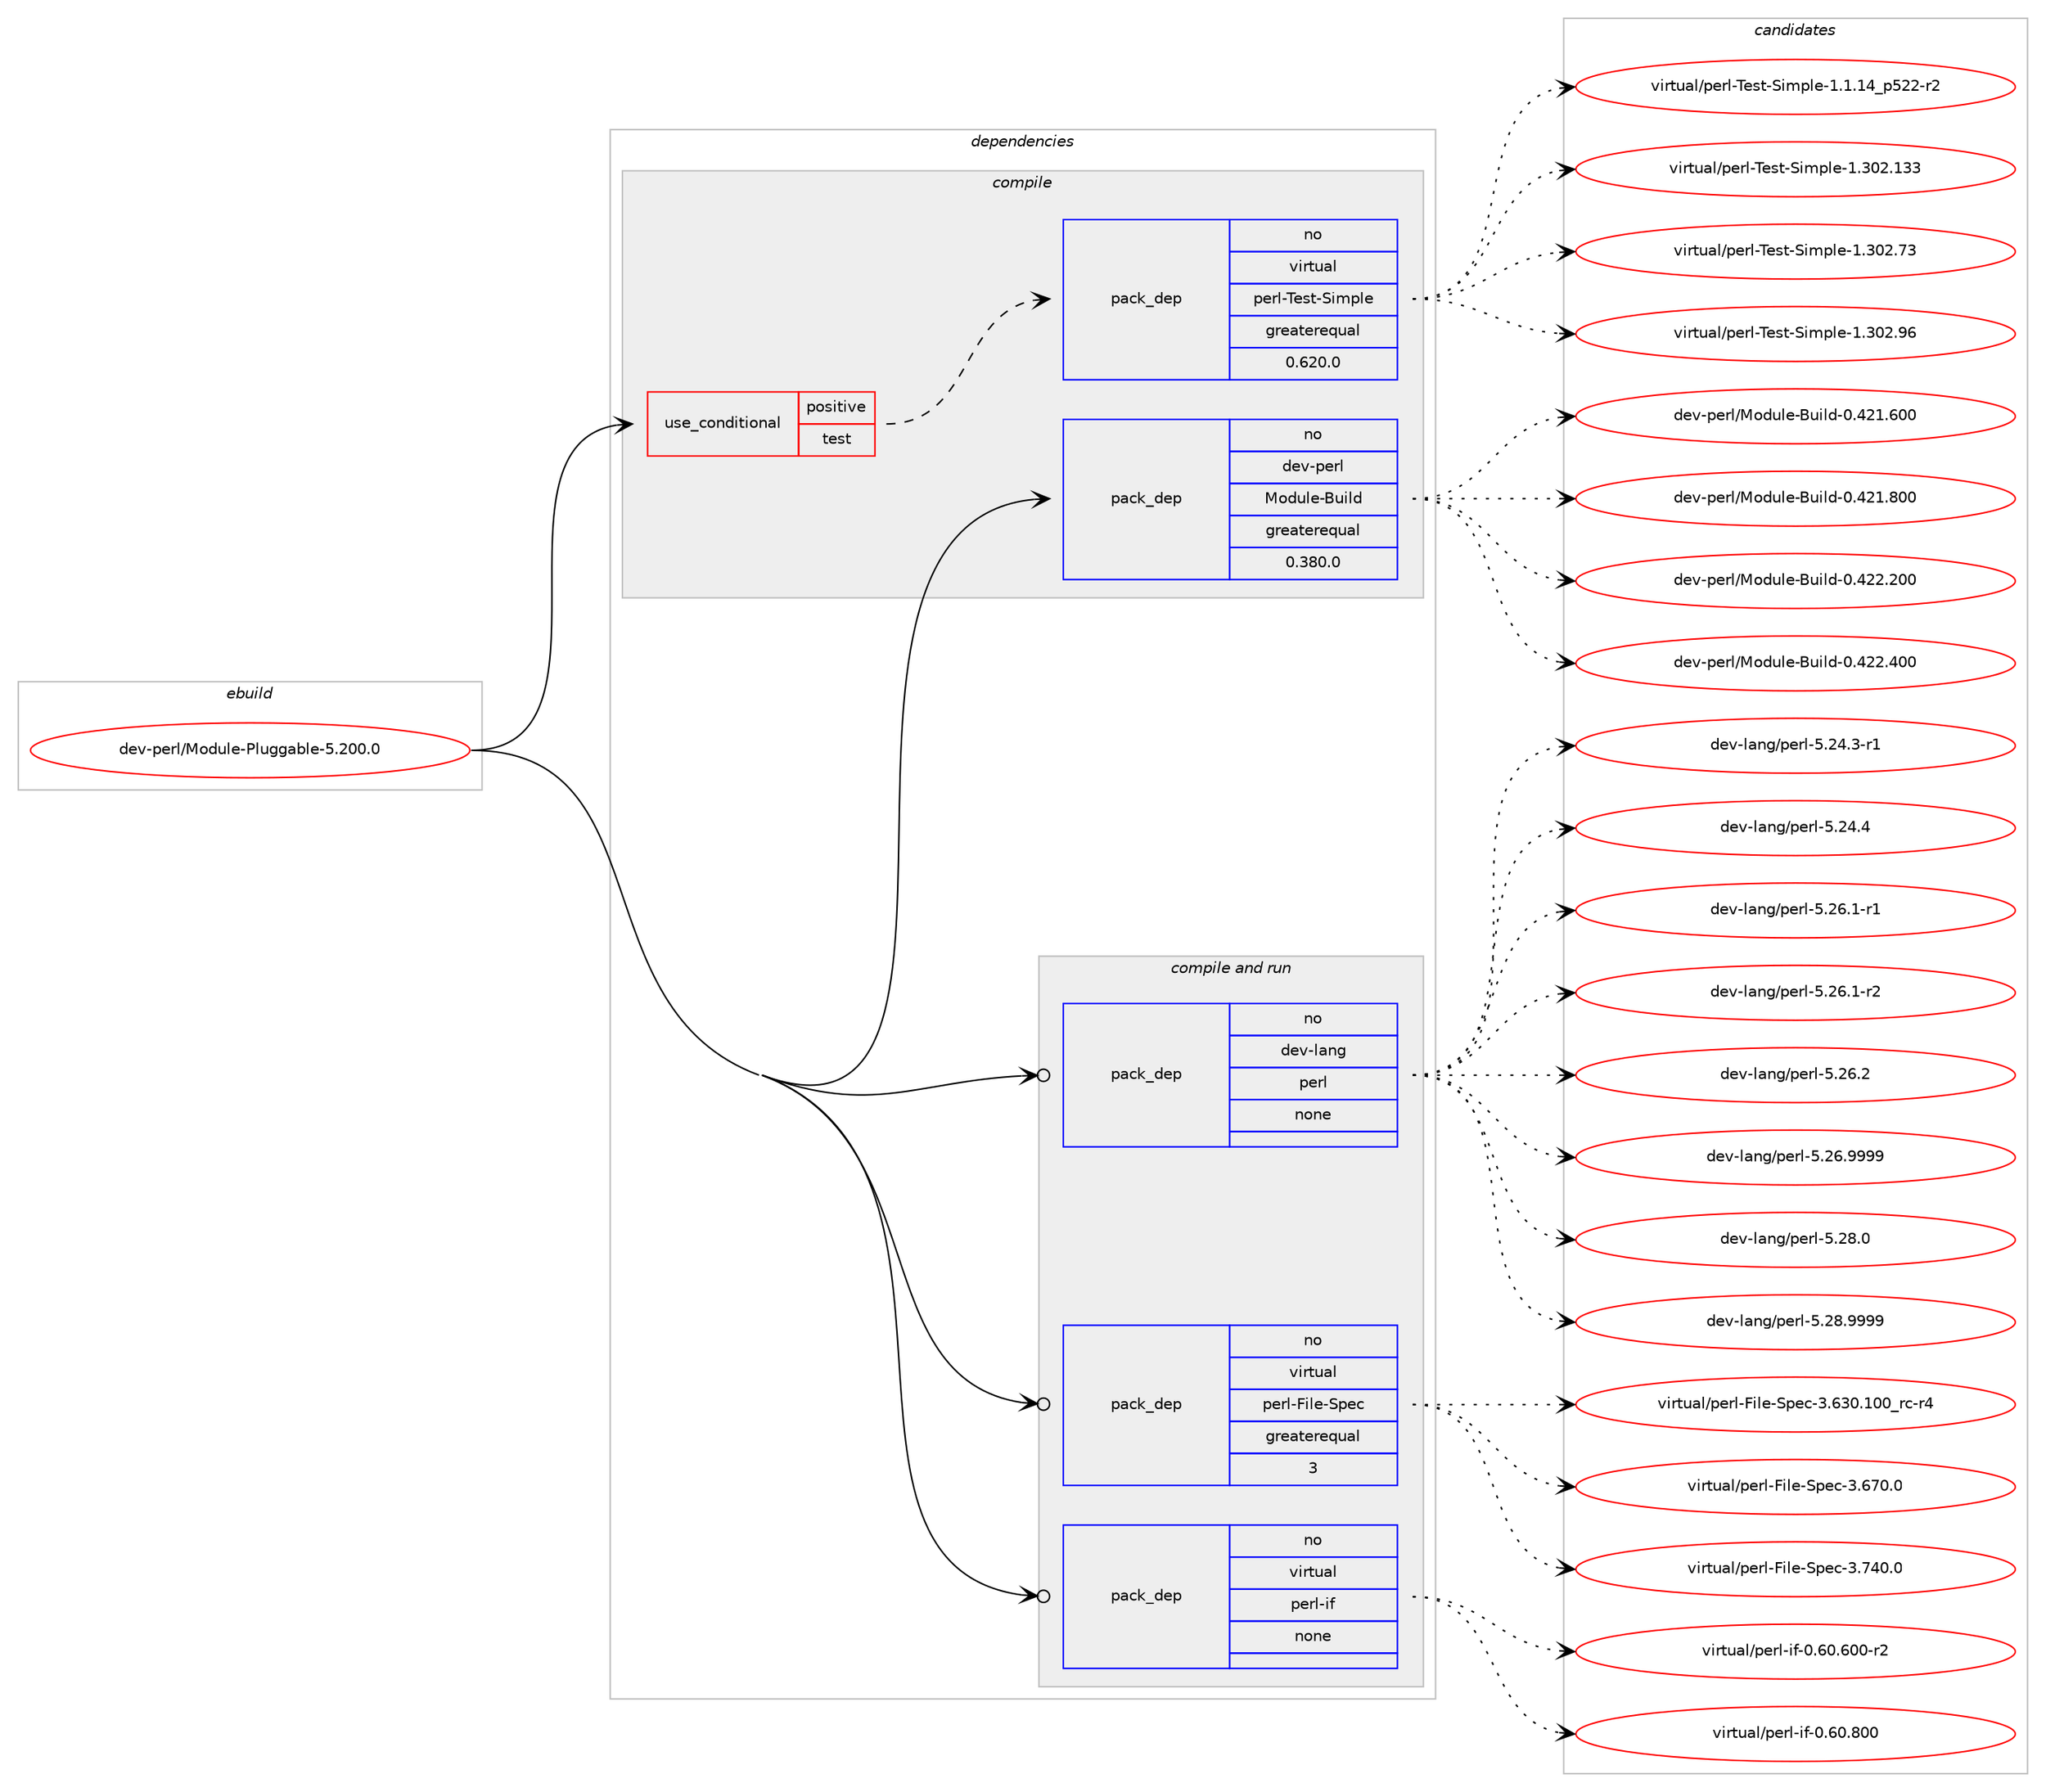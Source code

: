 digraph prolog {

# *************
# Graph options
# *************

newrank=true;
concentrate=true;
compound=true;
graph [rankdir=LR,fontname=Helvetica,fontsize=10,ranksep=1.5];#, ranksep=2.5, nodesep=0.2];
edge  [arrowhead=vee];
node  [fontname=Helvetica,fontsize=10];

# **********
# The ebuild
# **********

subgraph cluster_leftcol {
color=gray;
rank=same;
label=<<i>ebuild</i>>;
id [label="dev-perl/Module-Pluggable-5.200.0", color=red, width=4, href="../dev-perl/Module-Pluggable-5.200.0.svg"];
}

# ****************
# The dependencies
# ****************

subgraph cluster_midcol {
color=gray;
label=<<i>dependencies</i>>;
subgraph cluster_compile {
fillcolor="#eeeeee";
style=filled;
label=<<i>compile</i>>;
subgraph cond368445 {
dependency1384477 [label=<<TABLE BORDER="0" CELLBORDER="1" CELLSPACING="0" CELLPADDING="4"><TR><TD ROWSPAN="3" CELLPADDING="10">use_conditional</TD></TR><TR><TD>positive</TD></TR><TR><TD>test</TD></TR></TABLE>>, shape=none, color=red];
subgraph pack992977 {
dependency1384478 [label=<<TABLE BORDER="0" CELLBORDER="1" CELLSPACING="0" CELLPADDING="4" WIDTH="220"><TR><TD ROWSPAN="6" CELLPADDING="30">pack_dep</TD></TR><TR><TD WIDTH="110">no</TD></TR><TR><TD>virtual</TD></TR><TR><TD>perl-Test-Simple</TD></TR><TR><TD>greaterequal</TD></TR><TR><TD>0.620.0</TD></TR></TABLE>>, shape=none, color=blue];
}
dependency1384477:e -> dependency1384478:w [weight=20,style="dashed",arrowhead="vee"];
}
id:e -> dependency1384477:w [weight=20,style="solid",arrowhead="vee"];
subgraph pack992978 {
dependency1384479 [label=<<TABLE BORDER="0" CELLBORDER="1" CELLSPACING="0" CELLPADDING="4" WIDTH="220"><TR><TD ROWSPAN="6" CELLPADDING="30">pack_dep</TD></TR><TR><TD WIDTH="110">no</TD></TR><TR><TD>dev-perl</TD></TR><TR><TD>Module-Build</TD></TR><TR><TD>greaterequal</TD></TR><TR><TD>0.380.0</TD></TR></TABLE>>, shape=none, color=blue];
}
id:e -> dependency1384479:w [weight=20,style="solid",arrowhead="vee"];
}
subgraph cluster_compileandrun {
fillcolor="#eeeeee";
style=filled;
label=<<i>compile and run</i>>;
subgraph pack992979 {
dependency1384480 [label=<<TABLE BORDER="0" CELLBORDER="1" CELLSPACING="0" CELLPADDING="4" WIDTH="220"><TR><TD ROWSPAN="6" CELLPADDING="30">pack_dep</TD></TR><TR><TD WIDTH="110">no</TD></TR><TR><TD>dev-lang</TD></TR><TR><TD>perl</TD></TR><TR><TD>none</TD></TR><TR><TD></TD></TR></TABLE>>, shape=none, color=blue];
}
id:e -> dependency1384480:w [weight=20,style="solid",arrowhead="odotvee"];
subgraph pack992980 {
dependency1384481 [label=<<TABLE BORDER="0" CELLBORDER="1" CELLSPACING="0" CELLPADDING="4" WIDTH="220"><TR><TD ROWSPAN="6" CELLPADDING="30">pack_dep</TD></TR><TR><TD WIDTH="110">no</TD></TR><TR><TD>virtual</TD></TR><TR><TD>perl-File-Spec</TD></TR><TR><TD>greaterequal</TD></TR><TR><TD>3</TD></TR></TABLE>>, shape=none, color=blue];
}
id:e -> dependency1384481:w [weight=20,style="solid",arrowhead="odotvee"];
subgraph pack992981 {
dependency1384482 [label=<<TABLE BORDER="0" CELLBORDER="1" CELLSPACING="0" CELLPADDING="4" WIDTH="220"><TR><TD ROWSPAN="6" CELLPADDING="30">pack_dep</TD></TR><TR><TD WIDTH="110">no</TD></TR><TR><TD>virtual</TD></TR><TR><TD>perl-if</TD></TR><TR><TD>none</TD></TR><TR><TD></TD></TR></TABLE>>, shape=none, color=blue];
}
id:e -> dependency1384482:w [weight=20,style="solid",arrowhead="odotvee"];
}
subgraph cluster_run {
fillcolor="#eeeeee";
style=filled;
label=<<i>run</i>>;
}
}

# **************
# The candidates
# **************

subgraph cluster_choices {
rank=same;
color=gray;
label=<<i>candidates</i>>;

subgraph choice992977 {
color=black;
nodesep=1;
choice11810511411611797108471121011141084584101115116458310510911210810145494649464952951125350504511450 [label="virtual/perl-Test-Simple-1.1.14_p522-r2", color=red, width=4,href="../virtual/perl-Test-Simple-1.1.14_p522-r2.svg"];
choice11810511411611797108471121011141084584101115116458310510911210810145494651485046495151 [label="virtual/perl-Test-Simple-1.302.133", color=red, width=4,href="../virtual/perl-Test-Simple-1.302.133.svg"];
choice118105114116117971084711210111410845841011151164583105109112108101454946514850465551 [label="virtual/perl-Test-Simple-1.302.73", color=red, width=4,href="../virtual/perl-Test-Simple-1.302.73.svg"];
choice118105114116117971084711210111410845841011151164583105109112108101454946514850465754 [label="virtual/perl-Test-Simple-1.302.96", color=red, width=4,href="../virtual/perl-Test-Simple-1.302.96.svg"];
dependency1384478:e -> choice11810511411611797108471121011141084584101115116458310510911210810145494649464952951125350504511450:w [style=dotted,weight="100"];
dependency1384478:e -> choice11810511411611797108471121011141084584101115116458310510911210810145494651485046495151:w [style=dotted,weight="100"];
dependency1384478:e -> choice118105114116117971084711210111410845841011151164583105109112108101454946514850465551:w [style=dotted,weight="100"];
dependency1384478:e -> choice118105114116117971084711210111410845841011151164583105109112108101454946514850465754:w [style=dotted,weight="100"];
}
subgraph choice992978 {
color=black;
nodesep=1;
choice100101118451121011141084777111100117108101456611710510810045484652504946544848 [label="dev-perl/Module-Build-0.421.600", color=red, width=4,href="../dev-perl/Module-Build-0.421.600.svg"];
choice100101118451121011141084777111100117108101456611710510810045484652504946564848 [label="dev-perl/Module-Build-0.421.800", color=red, width=4,href="../dev-perl/Module-Build-0.421.800.svg"];
choice100101118451121011141084777111100117108101456611710510810045484652505046504848 [label="dev-perl/Module-Build-0.422.200", color=red, width=4,href="../dev-perl/Module-Build-0.422.200.svg"];
choice100101118451121011141084777111100117108101456611710510810045484652505046524848 [label="dev-perl/Module-Build-0.422.400", color=red, width=4,href="../dev-perl/Module-Build-0.422.400.svg"];
dependency1384479:e -> choice100101118451121011141084777111100117108101456611710510810045484652504946544848:w [style=dotted,weight="100"];
dependency1384479:e -> choice100101118451121011141084777111100117108101456611710510810045484652504946564848:w [style=dotted,weight="100"];
dependency1384479:e -> choice100101118451121011141084777111100117108101456611710510810045484652505046504848:w [style=dotted,weight="100"];
dependency1384479:e -> choice100101118451121011141084777111100117108101456611710510810045484652505046524848:w [style=dotted,weight="100"];
}
subgraph choice992979 {
color=black;
nodesep=1;
choice100101118451089711010347112101114108455346505246514511449 [label="dev-lang/perl-5.24.3-r1", color=red, width=4,href="../dev-lang/perl-5.24.3-r1.svg"];
choice10010111845108971101034711210111410845534650524652 [label="dev-lang/perl-5.24.4", color=red, width=4,href="../dev-lang/perl-5.24.4.svg"];
choice100101118451089711010347112101114108455346505446494511449 [label="dev-lang/perl-5.26.1-r1", color=red, width=4,href="../dev-lang/perl-5.26.1-r1.svg"];
choice100101118451089711010347112101114108455346505446494511450 [label="dev-lang/perl-5.26.1-r2", color=red, width=4,href="../dev-lang/perl-5.26.1-r2.svg"];
choice10010111845108971101034711210111410845534650544650 [label="dev-lang/perl-5.26.2", color=red, width=4,href="../dev-lang/perl-5.26.2.svg"];
choice10010111845108971101034711210111410845534650544657575757 [label="dev-lang/perl-5.26.9999", color=red, width=4,href="../dev-lang/perl-5.26.9999.svg"];
choice10010111845108971101034711210111410845534650564648 [label="dev-lang/perl-5.28.0", color=red, width=4,href="../dev-lang/perl-5.28.0.svg"];
choice10010111845108971101034711210111410845534650564657575757 [label="dev-lang/perl-5.28.9999", color=red, width=4,href="../dev-lang/perl-5.28.9999.svg"];
dependency1384480:e -> choice100101118451089711010347112101114108455346505246514511449:w [style=dotted,weight="100"];
dependency1384480:e -> choice10010111845108971101034711210111410845534650524652:w [style=dotted,weight="100"];
dependency1384480:e -> choice100101118451089711010347112101114108455346505446494511449:w [style=dotted,weight="100"];
dependency1384480:e -> choice100101118451089711010347112101114108455346505446494511450:w [style=dotted,weight="100"];
dependency1384480:e -> choice10010111845108971101034711210111410845534650544650:w [style=dotted,weight="100"];
dependency1384480:e -> choice10010111845108971101034711210111410845534650544657575757:w [style=dotted,weight="100"];
dependency1384480:e -> choice10010111845108971101034711210111410845534650564648:w [style=dotted,weight="100"];
dependency1384480:e -> choice10010111845108971101034711210111410845534650564657575757:w [style=dotted,weight="100"];
}
subgraph choice992980 {
color=black;
nodesep=1;
choice118105114116117971084711210111410845701051081014583112101994551465451484649484895114994511452 [label="virtual/perl-File-Spec-3.630.100_rc-r4", color=red, width=4,href="../virtual/perl-File-Spec-3.630.100_rc-r4.svg"];
choice118105114116117971084711210111410845701051081014583112101994551465455484648 [label="virtual/perl-File-Spec-3.670.0", color=red, width=4,href="../virtual/perl-File-Spec-3.670.0.svg"];
choice118105114116117971084711210111410845701051081014583112101994551465552484648 [label="virtual/perl-File-Spec-3.740.0", color=red, width=4,href="../virtual/perl-File-Spec-3.740.0.svg"];
dependency1384481:e -> choice118105114116117971084711210111410845701051081014583112101994551465451484649484895114994511452:w [style=dotted,weight="100"];
dependency1384481:e -> choice118105114116117971084711210111410845701051081014583112101994551465455484648:w [style=dotted,weight="100"];
dependency1384481:e -> choice118105114116117971084711210111410845701051081014583112101994551465552484648:w [style=dotted,weight="100"];
}
subgraph choice992981 {
color=black;
nodesep=1;
choice1181051141161179710847112101114108451051024548465448465448484511450 [label="virtual/perl-if-0.60.600-r2", color=red, width=4,href="../virtual/perl-if-0.60.600-r2.svg"];
choice118105114116117971084711210111410845105102454846544846564848 [label="virtual/perl-if-0.60.800", color=red, width=4,href="../virtual/perl-if-0.60.800.svg"];
dependency1384482:e -> choice1181051141161179710847112101114108451051024548465448465448484511450:w [style=dotted,weight="100"];
dependency1384482:e -> choice118105114116117971084711210111410845105102454846544846564848:w [style=dotted,weight="100"];
}
}

}
